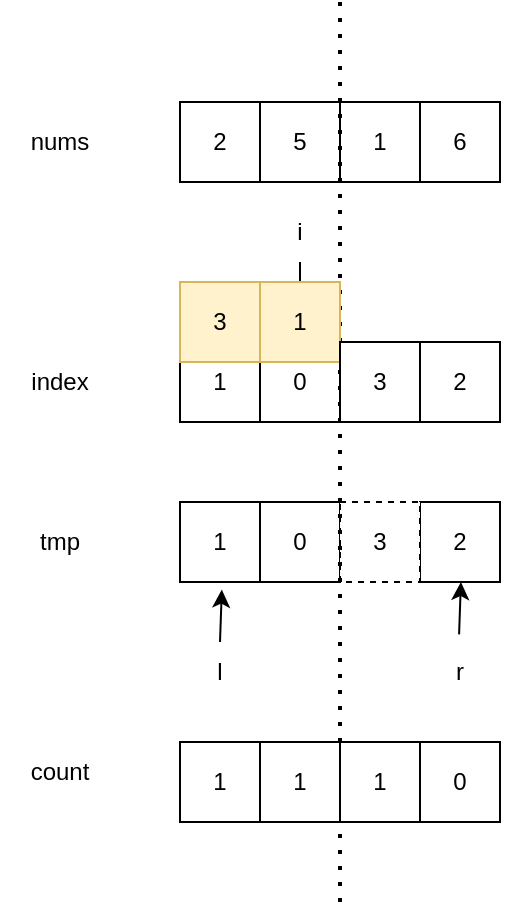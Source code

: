 <mxfile version="20.0.4" type="github">
  <diagram id="kM1hYxJfoeGP2_qdPI_r" name="Page-1">
    <mxGraphModel dx="761" dy="398" grid="1" gridSize="10" guides="1" tooltips="1" connect="1" arrows="1" fold="1" page="1" pageScale="1" pageWidth="827" pageHeight="1169" math="0" shadow="0">
      <root>
        <mxCell id="0" />
        <mxCell id="1" parent="0" />
        <mxCell id="9gP3g0n-2yhdAC0b8mBO-2" value="2" style="whiteSpace=wrap;html=1;aspect=fixed;" vertex="1" parent="1">
          <mxGeometry x="110" y="200" width="40" height="40" as="geometry" />
        </mxCell>
        <mxCell id="9gP3g0n-2yhdAC0b8mBO-3" value="5" style="whiteSpace=wrap;html=1;aspect=fixed;" vertex="1" parent="1">
          <mxGeometry x="150" y="200" width="40" height="40" as="geometry" />
        </mxCell>
        <mxCell id="9gP3g0n-2yhdAC0b8mBO-4" value="1" style="whiteSpace=wrap;html=1;aspect=fixed;" vertex="1" parent="1">
          <mxGeometry x="190" y="200" width="40" height="40" as="geometry" />
        </mxCell>
        <mxCell id="9gP3g0n-2yhdAC0b8mBO-5" value="6" style="whiteSpace=wrap;html=1;aspect=fixed;" vertex="1" parent="1">
          <mxGeometry x="230" y="200" width="40" height="40" as="geometry" />
        </mxCell>
        <mxCell id="9gP3g0n-2yhdAC0b8mBO-7" value="0" style="whiteSpace=wrap;html=1;aspect=fixed;" vertex="1" parent="1">
          <mxGeometry x="150" y="320" width="40" height="40" as="geometry" />
        </mxCell>
        <mxCell id="9gP3g0n-2yhdAC0b8mBO-8" value="1" style="whiteSpace=wrap;html=1;aspect=fixed;" vertex="1" parent="1">
          <mxGeometry x="110" y="320" width="40" height="40" as="geometry" />
        </mxCell>
        <mxCell id="9gP3g0n-2yhdAC0b8mBO-9" value="2" style="whiteSpace=wrap;html=1;aspect=fixed;" vertex="1" parent="1">
          <mxGeometry x="230" y="320" width="40" height="40" as="geometry" />
        </mxCell>
        <mxCell id="9gP3g0n-2yhdAC0b8mBO-12" value="nums" style="text;html=1;strokeColor=none;fillColor=none;align=center;verticalAlign=middle;whiteSpace=wrap;rounded=0;" vertex="1" parent="1">
          <mxGeometry x="20" y="205" width="60" height="30" as="geometry" />
        </mxCell>
        <mxCell id="9gP3g0n-2yhdAC0b8mBO-13" value="index" style="text;html=1;strokeColor=none;fillColor=none;align=center;verticalAlign=middle;whiteSpace=wrap;rounded=0;" vertex="1" parent="1">
          <mxGeometry x="20" y="325" width="60" height="30" as="geometry" />
        </mxCell>
        <mxCell id="9gP3g0n-2yhdAC0b8mBO-14" value="0" style="whiteSpace=wrap;html=1;aspect=fixed;" vertex="1" parent="1">
          <mxGeometry x="150" y="400" width="40" height="40" as="geometry" />
        </mxCell>
        <mxCell id="9gP3g0n-2yhdAC0b8mBO-15" value="1" style="whiteSpace=wrap;html=1;aspect=fixed;" vertex="1" parent="1">
          <mxGeometry x="110" y="400" width="40" height="40" as="geometry" />
        </mxCell>
        <mxCell id="9gP3g0n-2yhdAC0b8mBO-16" value="2" style="whiteSpace=wrap;html=1;aspect=fixed;" vertex="1" parent="1">
          <mxGeometry x="230" y="400" width="40" height="40" as="geometry" />
        </mxCell>
        <mxCell id="9gP3g0n-2yhdAC0b8mBO-17" value="3" style="whiteSpace=wrap;html=1;aspect=fixed;dashed=1;" vertex="1" parent="1">
          <mxGeometry x="190" y="400" width="40" height="40" as="geometry" />
        </mxCell>
        <mxCell id="9gP3g0n-2yhdAC0b8mBO-18" value="tmp" style="text;html=1;strokeColor=none;fillColor=none;align=center;verticalAlign=middle;whiteSpace=wrap;rounded=0;" vertex="1" parent="1">
          <mxGeometry x="20" y="405" width="60" height="30" as="geometry" />
        </mxCell>
        <mxCell id="9gP3g0n-2yhdAC0b8mBO-19" value="" style="endArrow=none;dashed=1;html=1;dashPattern=1 3;strokeWidth=2;rounded=0;" edge="1" parent="1">
          <mxGeometry width="50" height="50" relative="1" as="geometry">
            <mxPoint x="190" y="600" as="sourcePoint" />
            <mxPoint x="190" y="150" as="targetPoint" />
          </mxGeometry>
        </mxCell>
        <mxCell id="9gP3g0n-2yhdAC0b8mBO-20" value="count" style="text;html=1;strokeColor=none;fillColor=none;align=center;verticalAlign=middle;whiteSpace=wrap;rounded=0;" vertex="1" parent="1">
          <mxGeometry x="20" y="520" width="60" height="30" as="geometry" />
        </mxCell>
        <mxCell id="9gP3g0n-2yhdAC0b8mBO-21" value="1" style="whiteSpace=wrap;html=1;aspect=fixed;" vertex="1" parent="1">
          <mxGeometry x="150" y="520" width="40" height="40" as="geometry" />
        </mxCell>
        <mxCell id="9gP3g0n-2yhdAC0b8mBO-22" value="1" style="whiteSpace=wrap;html=1;aspect=fixed;" vertex="1" parent="1">
          <mxGeometry x="110" y="520" width="40" height="40" as="geometry" />
        </mxCell>
        <mxCell id="9gP3g0n-2yhdAC0b8mBO-23" value="1" style="whiteSpace=wrap;html=1;aspect=fixed;" vertex="1" parent="1">
          <mxGeometry x="190" y="520" width="40" height="40" as="geometry" />
        </mxCell>
        <mxCell id="9gP3g0n-2yhdAC0b8mBO-24" value="0" style="whiteSpace=wrap;html=1;aspect=fixed;" vertex="1" parent="1">
          <mxGeometry x="230" y="520" width="40" height="40" as="geometry" />
        </mxCell>
        <mxCell id="9gP3g0n-2yhdAC0b8mBO-27" value="i" style="text;html=1;strokeColor=none;fillColor=none;align=center;verticalAlign=middle;whiteSpace=wrap;rounded=0;" vertex="1" parent="1">
          <mxGeometry x="140" y="250" width="60" height="30" as="geometry" />
        </mxCell>
        <mxCell id="9gP3g0n-2yhdAC0b8mBO-28" value="" style="endArrow=classic;html=1;rounded=0;entryX=0.523;entryY=1.095;entryDx=0;entryDy=0;entryPerimeter=0;" edge="1" parent="1" target="9gP3g0n-2yhdAC0b8mBO-15">
          <mxGeometry width="50" height="50" relative="1" as="geometry">
            <mxPoint x="130" y="470" as="sourcePoint" />
            <mxPoint x="129.8" y="480" as="targetPoint" />
          </mxGeometry>
        </mxCell>
        <mxCell id="9gP3g0n-2yhdAC0b8mBO-30" value="" style="endArrow=classic;html=1;rounded=0;exitX=0.5;exitY=1;exitDx=0;exitDy=0;startArrow=none;" edge="1" parent="1" source="9gP3g0n-2yhdAC0b8mBO-34">
          <mxGeometry width="50" height="50" relative="1" as="geometry">
            <mxPoint x="80" y="330" as="sourcePoint" />
            <mxPoint x="130" y="320" as="targetPoint" />
          </mxGeometry>
        </mxCell>
        <mxCell id="9gP3g0n-2yhdAC0b8mBO-31" value="" style="endArrow=classic;html=1;rounded=0;entryX=0.523;entryY=1.095;entryDx=0;entryDy=0;entryPerimeter=0;" edge="1" parent="1">
          <mxGeometry width="50" height="50" relative="1" as="geometry">
            <mxPoint x="249.54" y="466.2" as="sourcePoint" />
            <mxPoint x="250.46" y="440.0" as="targetPoint" />
          </mxGeometry>
        </mxCell>
        <mxCell id="9gP3g0n-2yhdAC0b8mBO-32" value="l" style="text;html=1;strokeColor=none;fillColor=none;align=center;verticalAlign=middle;whiteSpace=wrap;rounded=0;" vertex="1" parent="1">
          <mxGeometry x="100" y="470" width="60" height="30" as="geometry" />
        </mxCell>
        <mxCell id="9gP3g0n-2yhdAC0b8mBO-33" value="r" style="text;html=1;strokeColor=none;fillColor=none;align=center;verticalAlign=middle;whiteSpace=wrap;rounded=0;" vertex="1" parent="1">
          <mxGeometry x="220" y="470" width="60" height="30" as="geometry" />
        </mxCell>
        <mxCell id="9gP3g0n-2yhdAC0b8mBO-34" value="3" style="whiteSpace=wrap;html=1;aspect=fixed;fillColor=#fff2cc;strokeColor=#d6b656;" vertex="1" parent="1">
          <mxGeometry x="110" y="290" width="40" height="40" as="geometry" />
        </mxCell>
        <mxCell id="9gP3g0n-2yhdAC0b8mBO-35" value="" style="endArrow=none;html=1;rounded=0;exitX=0.5;exitY=1;exitDx=0;exitDy=0;" edge="1" parent="1">
          <mxGeometry width="50" height="50" relative="1" as="geometry">
            <mxPoint x="170" y="280" as="sourcePoint" />
            <mxPoint x="170" y="290" as="targetPoint" />
          </mxGeometry>
        </mxCell>
        <mxCell id="9gP3g0n-2yhdAC0b8mBO-36" value="1" style="whiteSpace=wrap;html=1;aspect=fixed;fillColor=#fff2cc;strokeColor=#d6b656;" vertex="1" parent="1">
          <mxGeometry x="150" y="290" width="40" height="40" as="geometry" />
        </mxCell>
        <mxCell id="9gP3g0n-2yhdAC0b8mBO-37" value="3" style="whiteSpace=wrap;html=1;aspect=fixed;" vertex="1" parent="1">
          <mxGeometry x="190" y="320" width="40" height="40" as="geometry" />
        </mxCell>
      </root>
    </mxGraphModel>
  </diagram>
</mxfile>
